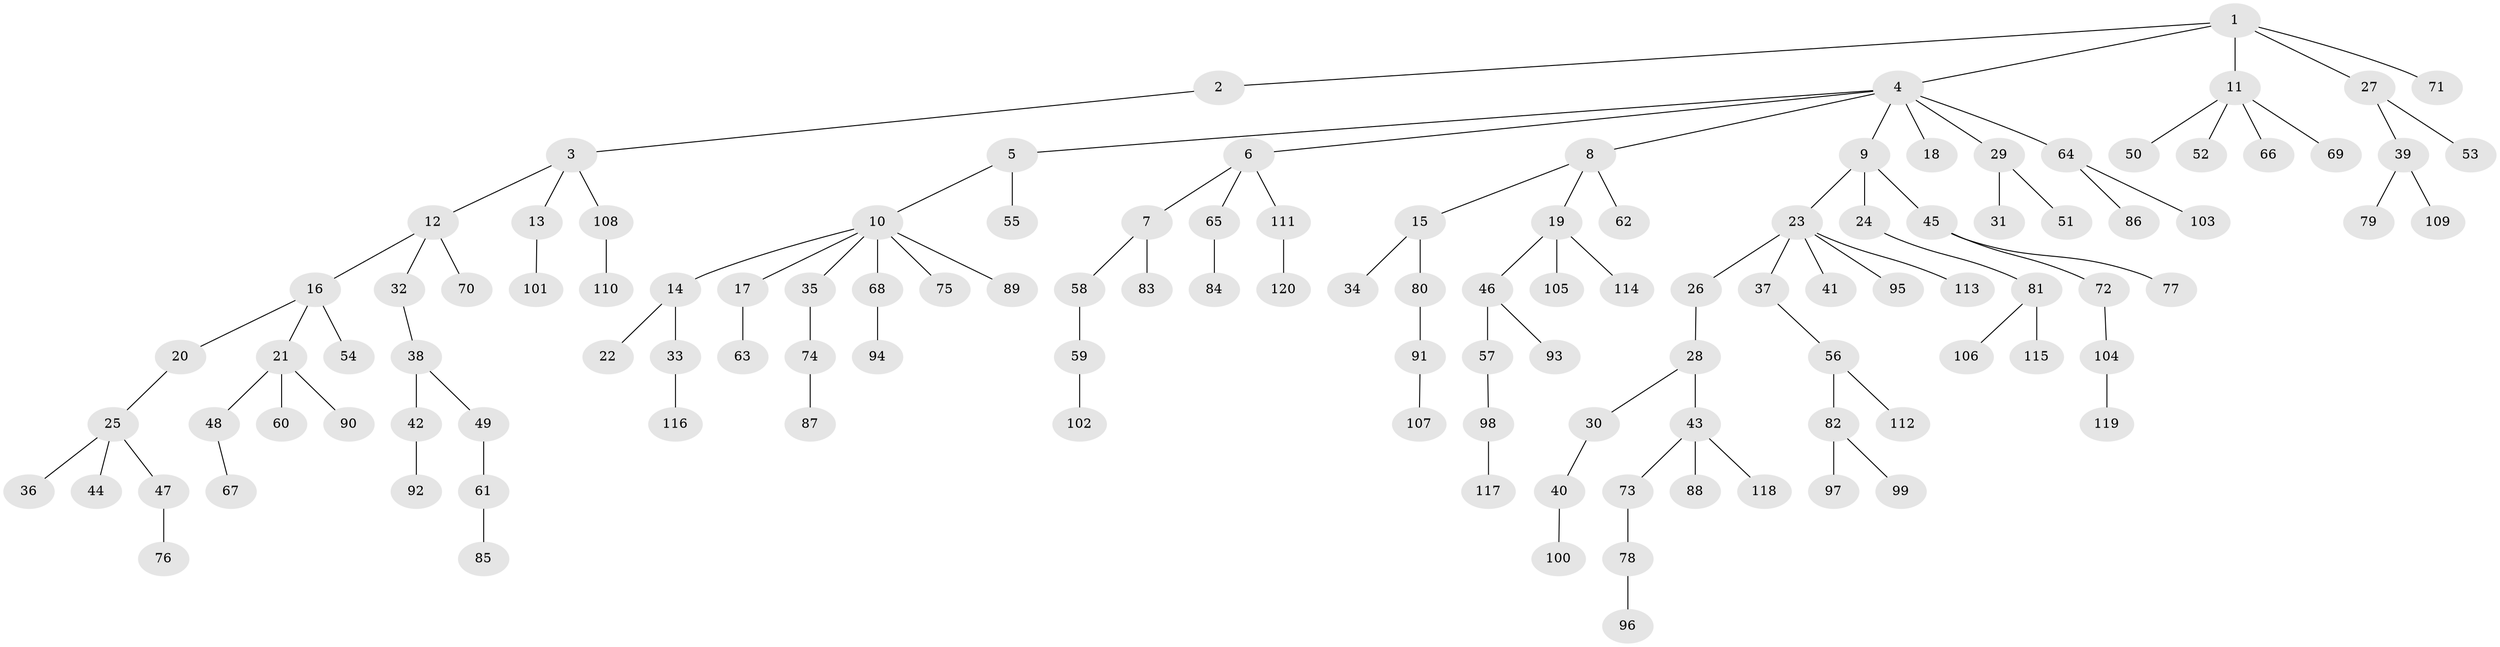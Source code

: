 // Generated by graph-tools (version 1.1) at 2025/50/03/09/25 03:50:18]
// undirected, 120 vertices, 119 edges
graph export_dot {
graph [start="1"]
  node [color=gray90,style=filled];
  1;
  2;
  3;
  4;
  5;
  6;
  7;
  8;
  9;
  10;
  11;
  12;
  13;
  14;
  15;
  16;
  17;
  18;
  19;
  20;
  21;
  22;
  23;
  24;
  25;
  26;
  27;
  28;
  29;
  30;
  31;
  32;
  33;
  34;
  35;
  36;
  37;
  38;
  39;
  40;
  41;
  42;
  43;
  44;
  45;
  46;
  47;
  48;
  49;
  50;
  51;
  52;
  53;
  54;
  55;
  56;
  57;
  58;
  59;
  60;
  61;
  62;
  63;
  64;
  65;
  66;
  67;
  68;
  69;
  70;
  71;
  72;
  73;
  74;
  75;
  76;
  77;
  78;
  79;
  80;
  81;
  82;
  83;
  84;
  85;
  86;
  87;
  88;
  89;
  90;
  91;
  92;
  93;
  94;
  95;
  96;
  97;
  98;
  99;
  100;
  101;
  102;
  103;
  104;
  105;
  106;
  107;
  108;
  109;
  110;
  111;
  112;
  113;
  114;
  115;
  116;
  117;
  118;
  119;
  120;
  1 -- 2;
  1 -- 4;
  1 -- 11;
  1 -- 27;
  1 -- 71;
  2 -- 3;
  3 -- 12;
  3 -- 13;
  3 -- 108;
  4 -- 5;
  4 -- 6;
  4 -- 8;
  4 -- 9;
  4 -- 18;
  4 -- 29;
  4 -- 64;
  5 -- 10;
  5 -- 55;
  6 -- 7;
  6 -- 65;
  6 -- 111;
  7 -- 58;
  7 -- 83;
  8 -- 15;
  8 -- 19;
  8 -- 62;
  9 -- 23;
  9 -- 24;
  9 -- 45;
  10 -- 14;
  10 -- 17;
  10 -- 35;
  10 -- 68;
  10 -- 75;
  10 -- 89;
  11 -- 50;
  11 -- 52;
  11 -- 66;
  11 -- 69;
  12 -- 16;
  12 -- 32;
  12 -- 70;
  13 -- 101;
  14 -- 22;
  14 -- 33;
  15 -- 34;
  15 -- 80;
  16 -- 20;
  16 -- 21;
  16 -- 54;
  17 -- 63;
  19 -- 46;
  19 -- 105;
  19 -- 114;
  20 -- 25;
  21 -- 48;
  21 -- 60;
  21 -- 90;
  23 -- 26;
  23 -- 37;
  23 -- 41;
  23 -- 95;
  23 -- 113;
  24 -- 81;
  25 -- 36;
  25 -- 44;
  25 -- 47;
  26 -- 28;
  27 -- 39;
  27 -- 53;
  28 -- 30;
  28 -- 43;
  29 -- 31;
  29 -- 51;
  30 -- 40;
  32 -- 38;
  33 -- 116;
  35 -- 74;
  37 -- 56;
  38 -- 42;
  38 -- 49;
  39 -- 79;
  39 -- 109;
  40 -- 100;
  42 -- 92;
  43 -- 73;
  43 -- 88;
  43 -- 118;
  45 -- 72;
  45 -- 77;
  46 -- 57;
  46 -- 93;
  47 -- 76;
  48 -- 67;
  49 -- 61;
  56 -- 82;
  56 -- 112;
  57 -- 98;
  58 -- 59;
  59 -- 102;
  61 -- 85;
  64 -- 86;
  64 -- 103;
  65 -- 84;
  68 -- 94;
  72 -- 104;
  73 -- 78;
  74 -- 87;
  78 -- 96;
  80 -- 91;
  81 -- 106;
  81 -- 115;
  82 -- 97;
  82 -- 99;
  91 -- 107;
  98 -- 117;
  104 -- 119;
  108 -- 110;
  111 -- 120;
}
